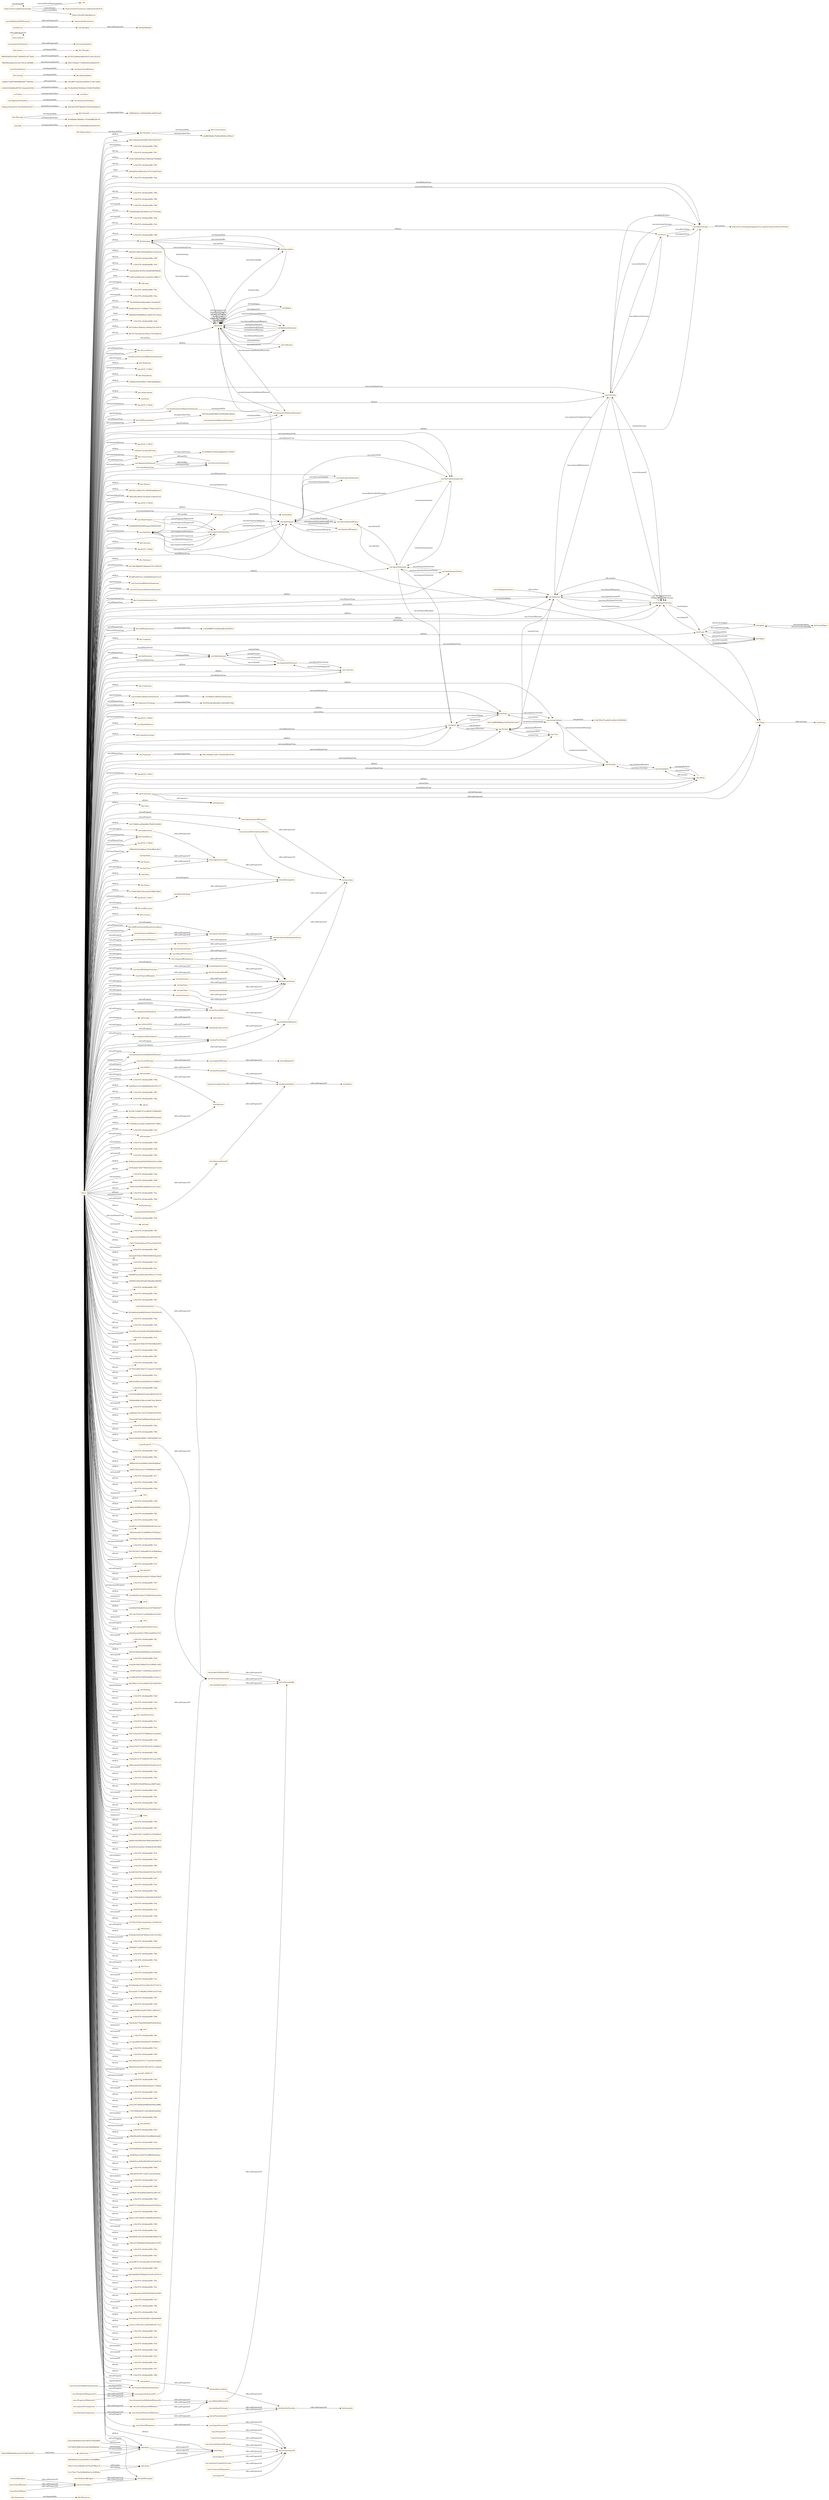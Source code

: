 digraph ar2dtool_diagram { 
rankdir=LR;
size="1501"
node [shape = rectangle, color="orange"]; "bhv:Dominance" "dul:Situation" "odrl:Action" "817d4f90e031045e5ab88343e7165047" "vae:Path" "51e178ca77be5e0d8ab9a41ec03f5b8e" "vae:AntiSymmetricRelationStatement" "bhv:PersonalFocus" "vae:ReverseFunctionalRelationStatement" "bhv:Hedonism" "obo:NCIT_C75921" "bhv:Societal" "vae:ComparisonStatement" "95fc194d46a15a87c79a39228f10d76d" "bhv:Universalism" "34baeef16e2a87d71bd1f6c663d35d17" "vae:AwarenessSituation" "vae:Value" "bhv:Stimulation" "34f6d4e43f230f8ee17d9432bd98abec" "74b71a9884f968bee7a945e61621db77" "odrl:Policy" "bhv:Achievement" "dul:Norm" "obo:NCIT_C75922" "c23b245436d40e8972f114ea2eb18342" "vae:AlignmentSituation" "odrl:Operator" "vae:VaeProperty" "bhv:SelfTrascendence" "vae:Outcome" "vae:AsymmetricRelationStatement" "obo:NCIT_C75918" "schema:ConceptualFrame" "vae:VaeEntity" "vae:MultiInputOutcome" "bhv:Conservation" "97a5b28342f39248aa74398d7844f95b" "192c9f971db32be3a829412139c14dd4" "vae:AlignmentStatement" "bhv:Dependability" "fd83946ea51ee2c9e020e11619d8ffb8" "dul:SocialObject" "bhv:Caring" "odrl:Asset" "bhv:Nature" "c69339116d8ac79133930b3a6dd2ce47" "vae:Generalization" "992d1ffced954735c45b37e3ab03f130" "obo:NCIT_C75919" "vae:SymmetricRelationStatement" "vae:Context" "f8f03802da9ec033cdc7291dc1809f88" "4985024f35351b677d6580521877debc" "vae:ActionOnState" "bfc96b8605f445985aaaa05d036545f5" "vae:VaeStatement" "8a1602ee8caf6dcfbb1c0bfce895184b" "bhv:Security" "obo:NCIT_C75924" "dul:Object" "fafdbd72af00789e68692d877c8fcc8e" "bhv:Tolerance" "8ca7491988b56728daab237b17d8522f" "vae:System" "bhv:Humility" "6f1df87a987e01c16dd58b820a021dc9" "vae:FunctionalRelationStatement" "odrl:Party" "c19caf5f8ff7c5c265aeb4bc2d7bd912" "vae:AntiTransitiveRelationStatement" "vae:Norm" "bhv:GrowthAndAnxietyFree" "vae:User" "vae:Sequence" "vae:AgentStatement" "vae:VaeConditionedEntity" "bhv:Tradition" "dul:Event" "dul:Agent" "736a7a72a103bb28cc4374ca0788a178" "bhv:SelfEnhancement" "453d8a66e789d6b117f184d9f8326c78" "vae:Strategy" "vae:Agent" "bhv:Benevolence" "vae:FinalInputOutcome" "vae:VaeSituation" "bhv:Conformity" "vae:Action" "vae:TransitiveRelationStatement" "bhv:Resources" "dul:Collection" "vae:AwarenessStatement" "vae:IrreflexiveRelationStatement" "obo:NCIT_C75925" "vae:ValueDefinition" "bhv:OpennessToChange" "fd393c7c75121b6fa468825da2852332" "vae:ActingAgent" "odrl:LogicalConstraint" "a073b7a266a0cb88c56337ca5c1021b2" "vae:ValueConcept" "vae:ValueProperty" "vae:VaeStatementEntity" "vae:Criterion" "obo:NCIT_C75915" "bhv:Thought" "a3aff659dd9a78cf8a2000d2c3f59ea7" "2388b3b5a1c136228e5601c62927daf2" "vae:Transition" "vae:State" "dul:Entity" "bhv:Face" "vae:VaeConditioningEntity" "5cf1746961ecd9ebd66e76063f1b5080" "vae:VaePropertyStatement" "bhv:SocialFocus" "obo:NCIT_C75920" "509fa5d2361b89ea137bdc5ffe0cdb33" "odrl:Constraint" "vae:IntransitiveRelationStatement" "vae:OptimizedProperty" "dul:Theory" "dul:Region" "dul:Description" "bhv:Action" "226c439b48a9d18a01685eb7fb4dd8b0" "47e0783cf73ca00a7ea59e1035836542" "vcvf:Value" "odrl:Rule" "bhv:Power" "vae:ImportanceRelation" "bc7ebfa18b6145eccacf41289f219bbd" "bhv:Personal" "vae:ReflexiveRelationStatement" "04706f2fc4f8b322416dc59af9dbb9a0" "9b2b3d99dafeb9eec4c2221b69130265" "f581e78da0e7743fd25d5cd366ef3197" "obo:NCIT_C75917" "vae:ArgumentStatement" "a0b3def35587f8da9d744d53bebb8a34" "93b192ae9d8396f472d5602804cd6a4b" "bhv:SelfDirection" "bhv:Concern" "vae:RelationStatement" "bhv:SelfProtectionAndAnxietyAvoidance" ; /*classes style*/
	"bhv:Action" -> "bhv:Thought" [ label = "owl:disjointWith" ];
	"vae:AsymmetricRelationStatement" -> "vae:SymmetricRelationStatement" [ label = "owl:disjointWith" ];
	"vae:proposesStatement" -> "dul:conceptualizes" [ label = "rdfs:subPropertyOf" ];
	"vae:previousInputOutcome" -> "dul:directlyFollows" [ label = "rdfs:subPropertyOf" ];
	"vae:nextInputOutcome" -> "dul:directlyPrecedes" [ label = "rdfs:subPropertyOf" ];
	"vae:VaeSituation" -> "vae:VaeStatement" [ label = "owl:disjointWith" ];
	"vae:hasTrace" -> "dul:isAgentInvolvedIn" [ label = "rdfs:subPropertyOf" ];
	"vae:comparisonHasInferior" -> "vae:hasSecondElement" [ label = "rdfs:subPropertyOf" ];
	"vae:Path" -> "fd393c7c75121b6fa468825da2852332" [ label = "owl:equivalentClass" ];
	"vae:isInputOf" -> "dul:isConstituentOf" [ label = "rdfs:subPropertyOf" ];
	"vae:isSymmetricallyRelatedElementIn" -> "vae:isRelatedElementIn" [ label = "rdfs:subPropertyOf" ];
	"dul:involvesAgent" -> "dul:hasParticipant" [ label = "rdfs:subPropertyOf" ];
	"terms:license" -> "terms:license" [ label = "rdfs:subPropertyOf" ];
	"dul:isAgentInvolvedIn" -> "dul:isParticipantIn" [ label = "rdfs:subPropertyOf" ];
	"bhv:SelfTrascendence" -> "93b192ae9d8396f472d5602804cd6a4b" [ label = "owl:equivalentClass" ];
	"vae:describesVaeStatementEntity" -> "dul:describes" [ label = "rdfs:subPropertyOf" ];
	"dul:Event" -> "dul:Object" [ label = "owl:disjointWith" ];
	"vae:isPremiseOf" -> "dul:isConstituentOf" [ label = "rdfs:subPropertyOf" ];
	"vae:interpretationOn" -> "vae:describesVaeStatementEntity" [ label = "rdfs:subPropertyOf" ];
	"dul:Description" -> "dul:Situation" [ label = "owl:disjointWith" ];
	"odrl:Action" -> "odrl:Party" [ label = "owl:disjointWith" ];
	"vae:madeByAgent" -> "dul:involvesAgent" [ label = "rdfs:subPropertyOf" ];
	"dul:isPreconditionOf" -> "dul:directlyPrecedes" [ label = "rdfs:subPropertyOf" ];
	"vae:isOutcomeOf" -> "dul:isConstituentOf" [ label = "rdfs:subPropertyOf" ];
	"vae:isPresentInStatement" -> "dul:isDescribedBy" [ label = "rdfs:subPropertyOf" ];
	"vae:hasInput" -> "dul:hasConstituent" [ label = "rdfs:subPropertyOf" ];
	"bhv:Personal" -> "bhv:Societal" [ label = "owl:disjointWith" ];
	"bhv:Personal" -> "453d8a66e789d6b117f184d9f8326c78" [ label = "owl:equivalentClass" ];
	"vae:hasUser" -> "vae:hasAgent" [ label = "rdfs:subPropertyOf" ];
	"vae:hasRelatedElement" -> "dul:describes" [ label = "rdfs:subPropertyOf" ];
	"vae:onState" -> "dul:hasPrecondition" [ label = "rdfs:subPropertyOf" ];
	"vae:hasActionOnState" -> "dul:hasConstituent" [ label = "rdfs:subPropertyOf" ];
	"dul:hasPrecondition" -> "dul:directlyFollows" [ label = "rdfs:subPropertyOf" ];
	"vae:hasPropertyOfSuperior" -> "vae:expressesProperty" [ label = "rdfs:subPropertyOf" ];
	"bhv:Conservation" -> "817d4f90e031045e5ab88343e7165047" [ label = "owl:equivalentClass" ];
	"bhv:Societal" -> "2388b3b5a1c136228e5601c62927daf2" [ label = "owl:equivalentClass" ];
	"vae:Transition" -> "95fc194d46a15a87c79a39228f10d76d" [ label = "owl:equivalentClass" ];
	"vae:comparisonHasSuperior" -> "vae:hasFirstElement" [ label = "rdfs:subPropertyOf" ];
	"vae:hasOutcome" -> "dul:hasConstituent" [ label = "rdfs:subPropertyOf" ];
	"vae:isProposedByAgent" -> "dul:isConceptualizedBy" [ label = "rdfs:subPropertyOf" ];
	"bhv:Dominance" -> "bhv:Resources" [ label = "owl:disjointWith" ];
	"vae:isEntityOf" -> "vae:isPresentInStatement" [ label = "rdfs:subPropertyOf" ];
	"vae:MultiInputOutcome" -> "vae:Sequence" [ label = "rdfs:seeAlso" ];
	"vae:propertyExpressedAt" -> "vae:isPresentInStatement" [ label = "rdfs:subPropertyOf" ];
	"vae:hasState" -> "dul:isAgentInvolvedIn" [ label = "rdfs:subPropertyOf" ];
	"vae:AwarenessStatement" -> "vae:AlignmentStatement" [ label = "rdfs:seeAlso" ];
	"bhv:Caring" -> "bhv:Dependability" [ label = "owl:disjointWith" ];
	"vae:isAgentOfSystem" -> "dul:isMemberOf" [ label = "rdfs:subPropertyOf" ];
	"vae:ValueConcept" -> "http://www.ontologydesignpatterns.org/ont/values/valuecore#Value" [ label = "rdfs:seeAlso" ];
	"vae:isInputOutcomeOf" -> "dul:isConstituentOf" [ label = "rdfs:subPropertyOf" ];
	"vae:expressesProperty" -> "vae:describesVaeStatementEntity" [ label = "rdfs:subPropertyOf" ];
	"vae:hasAgent" -> "dul:hasMember" [ label = "rdfs:subPropertyOf" ];
	"vae:isFollowedByAgent" -> "dul:hasParticipant" [ label = "rdfs:subPropertyOf" ];
	"vae:hasRelationWithProperty" -> "schema:hasPerspective" [ label = "rdfs:subPropertyOf" ];
	"vae:perform" -> "dul:hasPostcondition" [ label = "rdfs:subPropertyOf" ];
	"vcvf:Value" -> "vae:Value" [ label = "owl:equivalentClass" ];
	"vae:isTraceOfSystem" -> "dul:involvesAgent" [ label = "rdfs:subPropertyOf" ];
	"vae:conditionsActionIn" -> "dul:isPreconditionOf" [ label = "rdfs:subPropertyOf" ];
	"vae:superiorInComparison" -> "vae:isFirstElementOfRelation" [ label = "rdfs:subPropertyOf" ];
	"vae:System" -> "vae:User" [ label = "owl:disjointWith" ];
	"vae:followsStrategy" -> "dul:isParticipantIn" [ label = "rdfs:subPropertyOf" ];
	"vae:hasPropertyOfInferior" -> "vae:expressesProperty" [ label = "rdfs:subPropertyOf" ];
	"vae:composedBySequence" -> "dul:hasConstituent" [ label = "rdfs:subPropertyOf" ];
	"vae:AlignmentSituation" -> "vae:AwarenessSituation" [ label = "owl:disjointWith" ];
	"https://w3id.org/def/vaeontology" -> "vae:" [ label = "vann:preferredNamespaceUri" ];
	"https://w3id.org/def/vaeontology" -> "https://creativecommons.org/licenses/by/4.0/" [ label = "terms:license" ];
	"https://w3id.org/def/vaeontology" -> "https://w3id.org/def/vaeontology" [ label = "owl:versionIRI" ];
	"https://w3id.org/def/vaeontology" -> "https://chowlk.linkeddata.es" [ label = "mod:createdWith" ];
	"vae:isActionOnStateOfStrategy" -> "dul:isConstituentOf" [ label = "rdfs:subPropertyOf" ];
	"vae:startsWithInputOutcome" -> "vae:hasInputOutcome" [ label = "rdfs:subPropertyOf" ];
	"vae:isOptimizationOfProperty" -> "dul:describes" [ label = "rdfs:subPropertyOf" ];
	"vae:propertyOptimizedAt" -> "dul:isDescribedBy" [ label = "rdfs:subPropertyOf" ];
	"bhv:Humility" -> "bhv:Universalism" [ label = "owl:disjointWith" ];
	"bhv:Humility" -> "a3aff659dd9a78cf8a2000d2c3f59ea7" [ label = "owl:equivalentClass" ];
	"vae:FinalInputOutcome" -> "vae:Sequence" [ label = "rdfs:seeAlso" ];
	"odrl:target" -> "odrl:relation" [ label = "rdfs:subPropertyOf" ];
	"bhv:SelfEnhancement" -> "c19caf5f8ff7c5c265aeb4bc2d7bd912" [ label = "owl:equivalentClass" ];
	"dul:directlyPrecedes" -> "dul:precedes" [ label = "rdfs:subPropertyOf" ];
	"vae:makesAction" -> "dul:isAgentInvolvedIn" [ label = "rdfs:subPropertyOf" ];
	"vae:satisfiesProperty" -> "dul:isDescribedBy" [ label = "rdfs:subPropertyOf" ];
	"vae:hasSecondElement" -> "vae:hasRelatedElement" [ label = "rdfs:subPropertyOf" ];
	"vae:relationWith" -> "schema:perspectiveOn" [ label = "rdfs:subPropertyOf" ];
	"vae:isFirstElementOfRelation" -> "vae:isRelatedElementIn" [ label = "rdfs:subPropertyOf" ];
	"vae:measuredOnConditionedEntity" -> "dul:describes" [ label = "rdfs:subPropertyOf" ];
	"vae:Action" -> "vae:ActingAgent" [ label = "rdfs:seeAlso" ];
	"vae:hasFirstElement" -> "vae:hasRelatedElement" [ label = "rdfs:subPropertyOf" ];
	"vae:inferiorInComparison" -> "vae:isSecondElementOfRelation" [ label = "rdfs:subPropertyOf" ];
	"vae:VaeEntity" -> "vae:Context" [ label = "rdfs:seeAlso" ];
	"vae:isRelatedElementIn" -> "dul:isDescribedBy" [ label = "rdfs:subPropertyOf" ];
	"vae:isClaimOf" -> "dul:isConstituentOf" [ label = "rdfs:subPropertyOf" ];
	"vae:hasInputOutcome" -> "dul:hasConstituent" [ label = "rdfs:subPropertyOf" ];
	"vae:isPropertyOfSuperiorOf" -> "vae:propertyExpressedAt" [ label = "rdfs:subPropertyOf" ];
	"vae:isStateOfAgent" -> "dul:involvesAgent" [ label = "rdfs:subPropertyOf" ];
	"vae:Generalization" -> "vae:ImportanceRelation" [ label = "owl:disjointWith" ];
	"vae:IntransitiveRelationStatement" -> "vae:TransitiveRelationStatement" [ label = "owl:disjointWith" ];
	"vae:Context" -> "vae:VaeEntity" [ label = "rdfs:seeAlso" ];
	"NULL" -> "1c5b197b:18c8deabf96:-7f96" [ label = "owl:members" ];
	"NULL" -> "bef29fcd1cd12188d6965d34b7052157" [ label = "rdf:first" ];
	"NULL" -> "1c5b197b:18c8deabf96:-7f87" [ label = "rdf:rest" ];
	"NULL" -> "bhv:PersonalFocus" [ label = "owl:someValuesFrom" ];
	"NULL" -> "1c5b197b:18c8deabf96:-7fde" [ label = "owl:unionOf" ];
	"NULL" -> "bhv:Hedonism" [ label = "rdf:first" ];
	"NULL" -> "bhv:Conservation" [ label = "owl:allValuesFrom" ];
	"NULL" -> "vae:ValueProperty" [ label = "owl:allValuesFrom" ];
	"NULL" -> "rdf:nil" [ label = "rdf:rest" ];
	"NULL" -> "81229c719d64757a1099247550863f45" [ label = ":head" ];
	"NULL" -> "07983eac14c43c833f0bd89005a2eddd" [ label = ":head" ];
	"NULL" -> "f18556b3cec28afc1de963056572f66a" [ label = "rdf:first" ];
	"NULL" -> "vae:VaeConditioningEntity" [ label = "owl:someValuesFrom" ];
	"NULL" -> "1c5b197b:18c8deabf96:-7fef" [ label = "rdf:rest" ];
	"NULL" -> "vae:isBasedOnCriterion" [ label = "owl:onProperty" ];
	"NULL" -> "1c5b197b:18c8deabf96:-7f90" [ label = "owl:members" ];
	"NULL" -> "1c5b197b:18c8deabf96:-7fe8" [ label = "owl:unionOf" ];
	"NULL" -> "1c5b197b:18c8deabf96:-7fbb" [ label = "owl:unionOf" ];
	"NULL" -> "59584e2e22de205453959343612123b8" [ label = "rdf:first" ];
	"NULL" -> "vae:interpretationOn" [ label = "owl:onProperty" ];
	"NULL" -> "c078e2bd27d2b7789236320a3e7cc424" [ label = "rdf:rest" ];
	"NULL" -> "1c5b197b:18c8deabf96:-7fab" [ label = "owl:members" ];
	"NULL" -> "1c5b197b:18c8deabf96:-7f99" [ label = "rdf:rest" ];
	"NULL" -> "548de3e002fff019a896af3e3311cab5" [ label = "rdf:rest" ];
	"NULL" -> "1c5b197b:18c8deabf96:-7fac" [ label = "rdf:rest" ];
	"NULL" -> "1c5b197b:18c8deabf96:-7fb9" [ label = "owl:intersectionOf" ];
	"NULL" -> "odrl:assignee" [ label = "owl:onProperty" ];
	"NULL" -> "vae:expressesProperty" [ label = "owl:onProperty" ];
	"NULL" -> "vae:VaeSituation" [ label = "owl:allValuesFrom" ];
	"NULL" -> "dul:hasSetting" [ label = "owl:onProperty" ];
	"NULL" -> "1c5b197b:18c8deabf96:-7fc0" [ label = "rdf:rest" ];
	"NULL" -> "bhv:SelfTrascendence" [ label = "owl:someValuesFrom" ];
	"NULL" -> "owl:real" [ label = "owl:someValuesFrom" ];
	"NULL" -> "1c5b197b:18c8deabf96:-7ff4" [ label = "owl:unionOf" ];
	"NULL" -> "3ce6ca1bee9006f4ecfcb1629528c365" [ label = "rdf:rest" ];
	"NULL" -> "e78217fc82d2d8eea7f070cd1b82d759" [ label = "rdf:first" ];
	"NULL" -> "1c5b197b:18c8deabf96:-7f88" [ label = "owl:members" ];
	"NULL" -> "0dc4aa8578b1b79904f30f85454aa42b" [ label = "rdf:first" ];
	"NULL" -> "1c5b197b:18c8deabf96:-7fa3" [ label = "rdf:rest" ];
	"NULL" -> "odrl:LogicalConstraint" [ label = "rdf:first" ];
	"NULL" -> "1c5b197b:18c8deabf96:-7fe1" [ label = "rdf:rest" ];
	"NULL" -> "92b89652a16a95e1db33062cc171d182" [ label = "rdf:rest" ];
	"NULL" -> "c69339116d8ac79133930b3a6dd2ce47" [ label = "rdf:first" ];
	"NULL" -> "e3bf992228d3393a92548ed9bcd60060" [ label = "rdf:first" ];
	"NULL" -> "vae:onEntity" [ label = "owl:onProperty" ];
	"NULL" -> "vae:VaeConditioningEntity" [ label = "owl:allValuesFrom" ];
	"NULL" -> "1c5b197b:18c8deabf96:-7fb1" [ label = "rdf:rest" ];
	"NULL" -> "1c5b197b:18c8deabf96:-7fbe" [ label = "rdf:rest" ];
	"NULL" -> "vae:comparisonHasInferior" [ label = "owl:onProperty" ];
	"NULL" -> "vae:isUserOfSystem" [ label = "owl:onProperty" ];
	"NULL" -> "1c5b197b:18c8deabf96:-7f91" [ label = "rdf:rest" ];
	"NULL" -> "vae:FunctionalRelationStatement" [ label = ":classPredicate" ];
	"NULL" -> "601bdb4e0b3e80b583a42a7494392a34" [ label = "rdf:first" ];
	"NULL" -> "vae:ActionOnState" [ label = "rdf:first" ];
	"NULL" -> "vae:VaeStatement" [ label = "owl:someValuesFrom" ];
	"NULL" -> "1c5b197b:18c8deabf96:-7f8b" [ label = "rdf:rest" ];
	"NULL" -> "1c5b197b:18c8deabf96:-7fdf" [ label = "rdf:rest" ];
	"NULL" -> "0318381ee76c4e68c385460f9188b9c6" [ label = "rdf:rest" ];
	"NULL" -> "1c5b197b:18c8deabf96:-7fc2" [ label = "owl:intersectionOf" ];
	"NULL" -> "vae:Criterion" [ label = "owl:allValuesFrom" ];
	"NULL" -> "vae:SymmetricRelationStatement" [ label = ":classPredicate" ];
	"NULL" -> "vae:VaeProperty" [ label = "owl:allValuesFrom" ];
	"NULL" -> "vae:hasFirstElement" [ label = "owl:onProperty" ];
	"NULL" -> "f3e1adeed2353862795786169b6e3f50" [ label = "rdf:first" ];
	"NULL" -> "1c5b197b:18c8deabf96:-7fb5" [ label = "rdf:rest" ];
	"NULL" -> "bhv:GrowthAndAnxietyFree" [ label = "owl:someValuesFrom" ];
	"NULL" -> "vae:Strategy" [ label = "owl:someValuesFrom" ];
	"NULL" -> "obo:NCIT_C75922" [ label = "owl:annotatedSource" ];
	"NULL" -> "1c5b197b:18c8deabf96:-7ff3" [ label = "rdf:rest" ];
	"NULL" -> "vae:Action" [ label = "rdf:first" ];
	"NULL" -> "1c5b197b:18c8deabf96:-7fa2" [ label = "owl:members" ];
	"NULL" -> "vae:hasOutcome" [ label = "owl:onProperty" ];
	"NULL" -> "ef77f5d1b8627b627e718ad3d719d388" [ label = "rdf:rest" ];
	"NULL" -> "obo:NCIT_C75920" [ label = "owl:annotatedSource" ];
	"NULL" -> "1c5b197b:18c8deabf96:-7fc3" [ label = "rdf:rest" ];
	"NULL" -> "8ca7491988b56728daab237b17d8522f" [ label = "owl:allValuesFrom" ];
	"NULL" -> "b99e24e8f01aae582d00a91e76d885c7" [ label = ":head" ];
	"NULL" -> "1c5b197b:18c8deabf96:-7fa6" [ label = "rdf:rest" ];
	"NULL" -> "vae:AwarenessStatement" [ label = "owl:someValuesFrom" ];
	"NULL" -> "510332d2d860d22519dcc8802d1b07d5" [ label = "rdf:first" ];
	"NULL" -> "vae:hasSecondElement" [ label = "owl:onProperty" ];
	"NULL" -> "vae:startsWithInputOutcome" [ label = "owl:onProperty" ];
	"NULL" -> "780f2b086fb2108a1b1b66742e78b256" [ label = "rdf:rest" ];
	"NULL" -> "1c5b197b:18c8deabf96:-7fe4" [ label = "owl:unionOf" ];
	"NULL" -> "fa68056d73617d257b76963391ff7f38" [ label = "rdf:first" ];
	"NULL" -> "f5eee23df73eb3a688a6a39ad4ccdc45" [ label = "rdf:first" ];
	"NULL" -> "1c5b197b:18c8deabf96:-7fba" [ label = "rdf:rest" ];
	"NULL" -> "1c5b197b:18c8deabf96:-7f94" [ label = "rdf:rest" ];
	"NULL" -> "vae:VaeEntity" [ label = "owl:someValuesFrom" ];
	"NULL" -> "b92e5c4b38b796f8c114603e80df114a" [ label = "rdf:first" ];
	"NULL" -> "odrl:Operator" [ label = "rdf:first" ];
	"NULL" -> "1c5b197b:18c8deabf96:-7fd5" [ label = "rdf:rest" ];
	"NULL" -> "1c5b197b:18c8deabf96:-7f8e" [ label = "rdf:rest" ];
	"NULL" -> "88f9c819c0c4c90fb9c25fe936d2f8ad" [ label = "rdf:first" ];
	"NULL" -> "ebdf51462e4caec7e7b88d8bda7e6bff" [ label = "rdf:first" ];
	"NULL" -> "vae:isStartOfSequence" [ label = "owl:onProperty" ];
	"NULL" -> "vae:Agent" [ label = "owl:someValuesFrom" ];
	"NULL" -> "bhv:Tradition" [ label = "rdf:first" ];
	"NULL" -> "1c5b197b:18c8deabf96:-7fc7" [ label = "owl:unionOf" ];
	"NULL" -> "1c5b197b:18c8deabf96:-7fb8" [ label = "rdf:rest" ];
	"NULL" -> "1c5b197b:18c8deabf96:-7fdb" [ label = "rdf:rest" ];
	"NULL" -> "vae:hasInput" [ label = "owl:onProperty" ];
	"NULL" -> "vae:Sequence" [ label = "owl:onClass" ];
	"NULL" -> "vae:c" [ label = ":argument2" ];
	"NULL" -> "1c5b197b:18c8deabf96:-7fd9" [ label = "rdf:rest" ];
	"NULL" -> "vae:VaeConditionedEntity" [ label = "owl:someValuesFrom" ];
	"NULL" -> "28f4cc83f9f0b5e6f965645325940c0c" [ label = "rdf:first" ];
	"NULL" -> "bhv:SelfEnhancement" [ label = "owl:someValuesFrom" ];
	"NULL" -> "1c5b197b:18c8deabf96:-7ff2" [ label = "owl:unionOf" ];
	"NULL" -> "1c5b197b:18c8deabf96:-7fa9" [ label = "rdf:rest" ];
	"NULL" -> "bhv:GrowthAndAnxietyFree" [ label = "owl:allValuesFrom" ];
	"NULL" -> "vae:Outcome" [ label = "owl:someValuesFrom" ];
	"NULL" -> "4ac0051ca72f1992b609916618cac5ac" [ label = "rdf:first" ];
	"NULL" -> "bhv:SelfDirection" [ label = "rdf:first" ];
	"NULL" -> "vae:hasInputOutcome" [ label = "owl:onProperty" ];
	"NULL" -> "dul:Theory" [ label = "rdf:first" ];
	"NULL" -> "3f243cfea5837a1d6888fe379762fecb" [ label = "rdf:first" ];
	"NULL" -> "7e9799a015f4437c84245a5f100bb06d" [ label = "rdf:rest" ];
	"NULL" -> "dul:Event" [ label = "rdf:first" ];
	"NULL" -> "1c5b197b:18c8deabf96:-7fca" [ label = "owl:intersectionOf" ];
	"NULL" -> "34f6d4e43f230f8ee17d9432bd98abec" [ label = "rdf:first" ];
	"NULL" -> "7b4759159317a00ad9970154589b49ae" [ label = ":body" ];
	"NULL" -> "1c5b197b:18c8deabf96:-7fed" [ label = "rdf:rest" ];
	"NULL" -> "vae:ArgumentStatement" [ label = "rdf:first" ];
	"NULL" -> "1c5b197b:18c8deabf96:-7fc5" [ label = "owl:intersectionOf" ];
	"NULL" -> "bhv:attitude" [ label = "owl:onProperty" ];
	"NULL" -> "b0445bba26620ca5d03273f5be57662f" [ label = "rdf:rest" ];
	"NULL" -> "vae:Norm" [ label = "rdf:first" ];
	"NULL" -> "schema:perspectiveOn" [ label = "owl:onProperty" ];
	"NULL" -> "1c5b197b:18c8deabf96:-7f97" [ label = "rdf:rest" ];
	"NULL" -> "oboInOwl:hasExactSynonym" [ label = "owl:annotatedProperty" ];
	"NULL" -> "e3e30b64bb18de4773898344b5ae6fcd" [ label = "rdf:first" ];
	"NULL" -> "vae:VaeProperty" [ label = "rdf:first" ];
	"NULL" -> "vae:hasSymmetricallyRelatedElement" [ label = "owl:onProperty" ];
	"NULL" -> "vae:AntiTransitiveRelationStatement" [ label = ":classPredicate" ];
	"NULL" -> "vae:b" [ label = ":argument2" ];
	"NULL" -> "obo:NCIT_C75924" [ label = "owl:annotatedSource" ];
	"NULL" -> "23a90bbf456a6b55c4e12b5700bb30d7" [ label = "rdf:first" ];
	"NULL" -> "fd7c16c57b4377ccb585bf6a47a3354f" [ label = ":body" ];
	"NULL" -> "vae:t" [ label = ":argument1" ];
	"NULL" -> "bhv:opposingValueMotivation" [ label = "owl:onProperty" ];
	"NULL" -> "5feef3eee4263a176fb514eb685e3725" [ label = "rdf:first" ];
	"NULL" -> "bhv:Humility" [ label = "rdf:first" ];
	"NULL" -> "1c5b197b:18c8deabf96:-7ffc" [ label = "owl:unionOf" ];
	"NULL" -> "dul:isSatisfiedBy" [ label = "owl:onProperty" ];
	"NULL" -> "b83301804e4afd58fbafa1e4cb2dd30e" [ label = "rdf:first" ];
	"NULL" -> "1c5b197b:18c8deabf96:-7fe6" [ label = "owl:unionOf" ];
	"NULL" -> "e3ee29c546316d6af70e1438f0611d92" [ label = "rdf:first" ];
	"NULL" -> "vae:hasFirstElement" [ label = ":propertyPredicate" ];
	"NULL" -> "2309f7dcafbe711bf494beccee0f4519" [ label = "rdf:rest" ];
	"NULL" -> "vae:State" [ label = "owl:onClass" ];
	"NULL" -> "3e3dfb34f79e769878a96f8ce31401c2" [ label = ":body" ];
	"NULL" -> "66e78ab7ca71b1e60bf135d1544853b5" [ label = "rdf:rest" ];
	"NULL" -> "bhv:OpennessToChange" [ label = "owl:allValuesFrom" ];
	"NULL" -> "owl:Nothing" [ label = ":classPredicate" ];
	"NULL" -> "1c5b197b:18c8deabf96:-7fa0" [ label = "rdf:rest" ];
	"NULL" -> "1c5b197b:18c8deabf96:-7fad" [ label = "rdf:rest" ];
	"NULL" -> "509fa5d2361b89ea137bdc5ffe0cdb33" [ label = "owl:someValuesFrom" ];
	"NULL" -> "1c5b197b:18c8deabf96:-7ff1" [ label = "rdf:rest" ];
	"NULL" -> "vae:VaeSituation" [ label = "rdf:first" ];
	"NULL" -> "bhv:valueMotivation" [ label = "owl:onProperty" ];
	"NULL" -> "1c5b197b:18c8deabf96:-7fc1" [ label = "rdf:rest" ];
	"NULL" -> "vae:relationWith" [ label = "owl:onProperty" ];
	"NULL" -> "1c5b197b:18c8deabf96:-7fce" [ label = "rdf:rest" ];
	"NULL" -> "f3d17e5eb239755788694e012eddfa8a" [ label = ":body" ];
	"NULL" -> "bhv:Stimulation" [ label = "rdf:first" ];
	"NULL" -> "1c5b197b:18c8deabf96:-7fa4" [ label = "rdf:rest" ];
	"NULL" -> "5d1fcd7bf7371dd7f67822613568961f" [ label = "rdf:first" ];
	"NULL" -> "vae:hasSecondElement" [ label = ":propertyPredicate" ];
	"NULL" -> "vae:ReverseFunctionalRelationStatement" [ label = ":classPredicate" ];
	"NULL" -> "1c5b197b:18c8deabf96:-7f9b" [ label = "rdf:rest" ];
	"NULL" -> "1924eeb12c7475a6b5f1c951ceac520b" [ label = "rdf:first" ];
	"NULL" -> "odrl:Constraint" [ label = "rdf:first" ];
	"NULL" -> "vae:Action" [ label = "owl:onClass" ];
	"NULL" -> "df82c4aa2fa7943e9050165e044ce514" [ label = "rdf:first" ];
	"NULL" -> "1c5b197b:18c8deabf96:-7fda" [ label = "owl:unionOf" ];
	"NULL" -> "odrl:target" [ label = "owl:onProperty" ];
	"NULL" -> "1c5b197b:18c8deabf96:-7fb2" [ label = "rdf:rest" ];
	"NULL" -> "vae:AntiSymmetricRelationStatement" [ label = ":classPredicate" ];
	"NULL" -> "1824faf81b58e8f0fbebaac8b8f7ad2a" [ label = "rdf:first" ];
	"NULL" -> "vae:Transition" [ label = "owl:allValuesFrom" ];
	"NULL" -> "6f1df87a987e01c16dd58b820a021dc9" [ label = "rdf:first" ];
	"NULL" -> "1c5b197b:18c8deabf96:-7f92" [ label = "rdf:rest" ];
	"NULL" -> "1c5b197b:18c8deabf96:-7fee" [ label = "owl:unionOf" ];
	"NULL" -> "1c5b197b:18c8deabf96:-7fd3" [ label = "rdf:rest" ];
	"NULL" -> "vae:makesAction" [ label = "owl:onProperty" ];
	"NULL" -> "vae:TransitiveRelationStatement" [ label = ":classPredicate" ];
	"NULL" -> "350f2bcd1980d49c8ee970efdd9e10aa" [ label = "rdf:rest" ];
	"NULL" -> "dul:Object" [ label = "owl:someValuesFrom" ];
	"NULL" -> "5cf1746961ecd9ebd66e76063f1b5080" [ label = "rdf:first" ];
	"NULL" -> "992d1ffced954735c45b37e3ab03f130" [ label = "owl:someValuesFrom" ];
	"NULL" -> "vae:onState" [ label = "owl:onProperty" ];
	"NULL" -> "dul:isParticipantIn" [ label = "owl:onProperty" ];
	"NULL" -> "vae:VaeProperty" [ label = "owl:someValuesFrom" ];
	"NULL" -> "bhv:SelfProtectionAndAnxietyAvoidance" [ label = "owl:someValuesFrom" ];
	"NULL" -> "vae:Agent" [ label = "owl:allValuesFrom" ];
	"NULL" -> "vae:a" [ label = ":argument1" ];
	"NULL" -> "obo:NCIT_C75921" [ label = "owl:annotatedSource" ];
	"NULL" -> "1c5b197b:18c8deabf96:-7f83" [ label = "rdf:rest" ];
	"NULL" -> "1c5b197b:18c8deabf96:-7fd7" [ label = "rdf:rest" ];
	"NULL" -> "27cacbf57e387116e8f572c0782d85e6" [ label = "rdf:rest" ];
	"NULL" -> "b9d401fde59f2b364769d23b6d586c75" [ label = "rdf:rest" ];
	"NULL" -> "9e2e58142cae46ec7d54ddc9c061b882" [ label = "rdf:first" ];
	"NULL" -> "1c5b197b:18c8deabf96:-7fc4" [ label = "rdf:rest" ];
	"NULL" -> "1c5b197b:18c8deabf96:-7f9a" [ label = "owl:members" ];
	"NULL" -> "dul:Situation" [ label = "rdf:first" ];
	"NULL" -> "1c5b197b:18c8deabf96:-7ff0" [ label = "owl:unionOf" ];
	"NULL" -> "dcab46102d7bb1d6cbb035010ec7b556" [ label = "rdf:first" ];
	"NULL" -> "1c5b197b:18c8deabf96:-7fa7" [ label = "rdf:rest" ];
	"NULL" -> "bhv:SelfEnhancement" [ label = "owl:allValuesFrom" ];
	"NULL" -> "dul:Description" [ label = "owl:someValuesFrom" ];
	"NULL" -> "1c5b197b:18c8deabf96:-7fe5" [ label = "rdf:rest" ];
	"NULL" -> "1c5b197b:18c8deabf96:-7f9e" [ label = "rdf:rest" ];
	"NULL" -> "428c3759abfa95b12ebb9e89c85d59d5" [ label = "rdf:first" ];
	"NULL" -> "bhv:Conservation" [ label = "owl:someValuesFrom" ];
	"NULL" -> "1c5b197b:18c8deabf96:-7feb" [ label = "rdf:rest" ];
	"NULL" -> "1c5b197b:18c8deabf96:-7fc8" [ label = "rdf:rest" ];
	"NULL" -> "bhv:PersonalFocus" [ label = "owl:allValuesFrom" ];
	"NULL" -> "vae:Outcome" [ label = "rdf:first" ];
	"NULL" -> "schema:ConceptualFrame" [ label = "rdf:first" ];
	"NULL" -> "vae:Strategy" [ label = "rdf:first" ];
	"NULL" -> "vae:hasPropertyOfInferior" [ label = "owl:onProperty" ];
	"NULL" -> "1c5b197b:18c8deabf96:-7fd6" [ label = "owl:unionOf" ];
	"NULL" -> "d17f70e7479a119ed51b2c11947fb100" [ label = "rdf:rest" ];
	"NULL" -> "odrl:action" [ label = "owl:onProperty" ];
	"NULL" -> "253b49a3e455267862ac51b473a7e92e" [ label = "rdf:first" ];
	"NULL" -> "vae:isProposedByAgent" [ label = "owl:onProperty" ];
	"NULL" -> "1c5b197b:18c8deabf96:-7fb6" [ label = "owl:intersectionOf" ];
	"NULL" -> "285f64671fed8851910cde1bb3a5aad5" [ label = "rdf:rest" ];
	"NULL" -> "1c5b197b:18c8deabf96:-7f95" [ label = "rdf:rest" ];
	"NULL" -> "1c5b197b:18c8deabf96:-7fe9" [ label = "rdf:rest" ];
	"NULL" -> "bhv:focus" [ label = "owl:onProperty" ];
	"NULL" -> "1c5b197b:18c8deabf96:-7f8f" [ label = "rdf:rest" ];
	"NULL" -> "1c5b197b:18c8deabf96:-7fcc" [ label = "owl:unionOf" ];
	"NULL" -> "d51b49a3dccd3312c2d01251d77247c2" [ label = "rdf:rest" ];
	"NULL" -> "obo:NCIT_C75918" [ label = "owl:annotatedSource" ];
	"NULL" -> "623cae2f17119828b51b85813c5371bb" [ label = "rdf:first" ];
	"NULL" -> "1c5b197b:18c8deabf96:-7ff7" [ label = "rdf:rest" ];
	"NULL" -> "1c5b197b:18c8deabf96:-7fd0" [ label = "owl:intersectionOf" ];
	"NULL" -> "ab8fb304f9d1eba8701f801146f4c471" [ label = "rdf:rest" ];
	"NULL" -> "vae:MultiInputOutcome" [ label = "rdf:first" ];
	"NULL" -> "1c5b197b:18c8deabf96:-7f86" [ label = "rdf:rest" ];
	"NULL" -> "5bec6cba77f4ad29d9d0b952fc8245eb" [ label = "rdf:first" ];
	"NULL" -> "vae:r" [ label = ":argument1" ];
	"NULL" -> "1c5b197b:18c8deabf96:-7ffa" [ label = "owl:unionOf" ];
	"NULL" -> "5c1aeec8803cf3d3b0ed271f00f481e7" [ label = "rdf:first" ];
	"NULL" -> "bhv:SelfProtectionAndAnxietyAvoidance" [ label = "owl:allValuesFrom" ];
	"NULL" -> "1c5b197b:18c8deabf96:-7fcd" [ label = "rdf:rest" ];
	"NULL" -> "vae:ValueDefinition" [ label = "rdf:first" ];
	"NULL" -> "1c5b197b:18c8deabf96:-7f93" [ label = "owl:members" ];
	"NULL" -> "802c382b2cd35151171ace3d412bd46b" [ label = "rdf:first" ];
	"NULL" -> "vae:hasPropertyOfSuperior" [ label = "owl:onProperty" ];
	"NULL" -> "bhv:Security" [ label = "rdf:first" ];
	"NULL" -> "vae:AgentStatement" [ label = "rdf:first" ];
	"NULL" -> "9fda62d4ebb54657d82cd8741c10dadb" [ label = "rdf:rest" ];
	"NULL" -> "vae:propertyExpressedAt" [ label = "owl:onProperty" ];
	"NULL" -> "vae:AlignmentStatement" [ label = "owl:someValuesFrom" ];
	"NULL" -> "bhv:OpennessToChange" [ label = "owl:someValuesFrom" ];
	"NULL" -> "obo:IAO_0000115" [ label = "owl:annotatedProperty" ];
	"NULL" -> "1c5b197b:18c8deabf96:-7fbf" [ label = "owl:intersectionOf" ];
	"NULL" -> "dul:hasParticipant" [ label = "owl:onProperty" ];
	"NULL" -> "odrl:assigner" [ label = "owl:onProperty" ];
	"NULL" -> "b09a0efa61fb5c80b422bba01c729bab" [ label = "rdf:rest" ];
	"NULL" -> "1c5b197b:18c8deabf96:-7fe0" [ label = "owl:unionOf" ];
	"NULL" -> "bhv:SocialFocus" [ label = "owl:someValuesFrom" ];
	"NULL" -> "1c5b197b:18c8deabf96:-7f98" [ label = "rdf:rest" ];
	"NULL" -> "0aec23074b89aba90f8e845082cd8ffd" [ label = "rdf:rest" ];
	"NULL" -> "119518bffeaf4247ca5b390483b0a9b3" [ label = "rdf:rest" ];
	"NULL" -> "vae:VaePropertyStatement" [ label = "owl:allValuesFrom" ];
	"NULL" -> "1c5b197b:18c8deabf96:-7f8c" [ label = "owl:members" ];
	"NULL" -> "dul:satisfies" [ label = "owl:onProperty" ];
	"NULL" -> "bfc96b8605f445985aaaa05d036545f5" [ label = "rdf:first" ];
	"NULL" -> "1c5b197b:18c8deabf96:-7fb3" [ label = "owl:intersectionOf" ];
	"NULL" -> "vae:a" [ label = ":argument2" ];
	"NULL" -> "odrl:Rule" [ label = "rdf:first" ];
	"NULL" -> "af9d299e0934646c918ceff68e82ab80" [ label = "rdf:first" ];
	"NULL" -> "1c5b197b:18c8deabf96:-7fd2" [ label = "owl:intersectionOf" ];
	"NULL" -> "e35d54bf8dd82bead33b340be3290a60" [ label = ":head" ];
	"NULL" -> "obo:NCIT_C75925" [ label = "owl:annotatedSource" ];
	"NULL" -> "bhv:SocialFocus" [ label = "owl:allValuesFrom" ];
	"NULL" -> "6fad85ba2c5eb8763edff6fdfaa9adea" [ label = "rdf:rest" ];
	"NULL" -> "c08e620c2e584b2fb23f91b07a63d7e6" [ label = "rdf:first" ];
	"NULL" -> "vae:ValueConcept" [ label = "owl:someValuesFrom" ];
	"NULL" -> "vae:hasPremise" [ label = "owl:onProperty" ];
	"NULL" -> "1c5b197b:18c8deabf96:-7f89" [ label = "rdf:rest" ];
	"NULL" -> "688e4650f18f7c7de97cacbc6f1f8c8e" [ label = "rdf:first" ];
	"NULL" -> "bhv:Tolerance" [ label = "rdf:first" ];
	"NULL" -> "1c5b197b:18c8deabf96:-7faf" [ label = "owl:members" ];
	"NULL" -> "vae:State" [ label = "owl:someValuesFrom" ];
	"NULL" -> "bhv:Power" [ label = "rdf:first" ];
	"NULL" -> "1c5b197b:18c8deabf96:-7fd8" [ label = "owl:unionOf" ];
	"NULL" -> "bhv:Nature" [ label = "rdf:first" ];
	"NULL" -> "vae:b" [ label = ":argument1" ];
	"NULL" -> "a43ffedc74f1b0d9d2a06052ca9b7c97" [ label = "rdf:first" ];
	"NULL" -> "1c5b197b:18c8deabf96:-7fb0" [ label = "rdf:rest" ];
	"NULL" -> "b0467377e00928bd1feaeb02555f2a4e" [ label = "rdf:rest" ];
	"NULL" -> "1c5b197b:18c8deabf96:-7fbd" [ label = "rdf:rest" ];
	"NULL" -> "8bdec1295c48b4b1b2bbdf6a04a9f2ee" [ label = "rdf:rest" ];
	"NULL" -> "1c5b197b:18c8deabf96:-7f85" [ label = "owl:members" ];
	"NULL" -> "1c5b197b:18c8deabf96:-7fec" [ label = "owl:unionOf" ];
	"NULL" -> "0d6206091261a03188ee8fb39fd6472b" [ label = "rdf:first" ];
	"NULL" -> "vae:Action" [ label = "owl:allValuesFrom" ];
	"NULL" -> "3991ad75f0fd48d18930b4dfa27b7f5f" [ label = ":body" ];
	"NULL" -> "1c5b197b:18c8deabf96:-7f8a" [ label = "rdf:rest" ];
	"NULL" -> "vae:Agent" [ label = "rdf:first" ];
	"NULL" -> "1c5b197b:18c8deabf96:-7fd1" [ label = "rdf:rest" ];
	"NULL" -> "62eed90721d31a8caa825321ff3768af" [ label = "rdf:first" ];
	"NULL" -> "vae:followsStrategy" [ label = "owl:onProperty" ];
	"NULL" -> "vae:Sequence" [ label = "rdf:first" ];
	"NULL" -> "bhv:Achievement" [ label = "rdf:first" ];
	"NULL" -> "vae:VaeStatementEntity" [ label = "rdf:first" ];
	"NULL" -> "bhv:Conformity" [ label = "rdf:first" ];
	"NULL" -> "1c5b197b:18c8deabf96:-7fb4" [ label = "rdf:rest" ];
	"NULL" -> "6dee9addb3b7894ab0102c4014d78131" [ label = "rdf:rest" ];
	"NULL" -> "vae:perform" [ label = "owl:onProperty" ];
	"NULL" -> "vae:RelationStatement" [ label = "rdf:first" ];
	"NULL" -> "1c5b197b:18c8deabf96:-7fae" [ label = "rdf:rest" ];
	"NULL" -> "1c5b197b:18c8deabf96:-7fa1" [ label = "rdf:rest" ];
	"NULL" -> "bhv:SelfTrascendence" [ label = "owl:allValuesFrom" ];
	"NULL" -> "cc33a68aae9ca32bf5620209a5d2d384" [ label = ":head" ];
	"NULL" -> "obo:NCIT_C75919" [ label = "owl:annotatedSource" ];
	"NULL" -> "odrl:Party" [ label = "rdf:first" ];
	"NULL" -> "bc7ebfa18b6145eccacf41289f219bbd" [ label = "rdf:first" ];
	"NULL" -> "1c5b197b:18c8deabf96:-7fcf" [ label = "rdf:rest" ];
	"NULL" -> "obo:NCIT_C75917" [ label = "owl:annotatedSource" ];
	"NULL" -> "1c5b197b:18c8deabf96:-7ff6" [ label = "owl:unionOf" ];
	"NULL" -> "dul:Entity" [ label = "owl:onClass" ];
	"NULL" -> "1c5b197b:18c8deabf96:-7fa5" [ label = "rdf:rest" ];
	"NULL" -> "a9120abec0374e93bd8d7cdbbfe94948" [ label = "rdf:first" ];
	"NULL" -> "2a341c335be76a1cdf2af599c39171a2" [ label = "rdf:first" ];
	"NULL" -> "1c5b197b:18c8deabf96:-7f9c" [ label = "rdf:rest" ];
	"NULL" -> "1c5b197b:18c8deabf96:-7fe3" [ label = "rdf:rest" ];
	"NULL" -> "odrl:Policy" [ label = "rdf:first" ];
	"NULL" -> "vae:Context" [ label = "owl:someValuesFrom" ];
	"NULL" -> "1c5b197b:18c8deabf96:-7fc6" [ label = "rdf:rest" ];
	"NULL" -> "1c5b197b:18c8deabf96:-7fa8" [ label = "owl:members" ];
	"NULL" -> "1c5b197b:18c8deabf96:-7fe2" [ label = "owl:unionOf" ];
	"NULL" -> "vae:hasTrace" [ label = "owl:onProperty" ];
	"NULL" -> "1c5b197b:18c8deabf96:-7fdc" [ label = "owl:unionOf" ];
	"NULL" -> "1c5b197b:18c8deabf96:-7fe7" [ label = "rdf:rest" ];
	"NULL" -> "vae:MultiInputOutcome" [ label = "owl:onClass" ];
	"NULL" -> "1c5b197b:18c8deabf96:-7f8d" [ label = "rdf:rest" ];
	"NULL" -> "46ec1f0ea8cd5d53b9f7340726d767b7" [ label = ":body" ];
	"NULL" -> "vae:ValueConcept" [ label = "rdf:first" ];
	"NULL" -> "1c5b197b:18c8deabf96:-7f9d" [ label = "owl:members" ];
	"NULL" -> "vae:Sequence" [ label = "owl:allValuesFrom" ];
	"NULL" -> "1c5b197b:18c8deabf96:-7fb7" [ label = "rdf:rest" ];
	"NULL" -> "31801368cb0659a27f8d25ab7f20fdd9" [ label = "rdf:first" ];
	"NULL" -> "vae:hasSymmetricallyRelatedElement" [ label = ":propertyPredicate" ];
	"NULL" -> "vae:composedBySequence" [ label = "owl:onProperty" ];
	"NULL" -> "1c5b197b:18c8deabf96:-7ff5" [ label = "rdf:rest" ];
	"NULL" -> "da44a82ba34b9ceb3e7d7e314eb07eb2" [ label = ":head" ];
	"NULL" -> "vae:Criterion" [ label = "rdf:first" ];
	"NULL" -> "1c5b197b:18c8deabf96:-7faa" [ label = "rdf:rest" ];
	"NULL" -> "vae:hasClaim" [ label = "owl:onProperty" ];
	"NULL" -> "1c5b197b:18c8deabf96:-7f84" [ label = "rdf:rest" ];
	"NULL" -> "1c5b197b:18c8deabf96:-7ffb" [ label = "rdf:rest" ];
	"NULL" -> "obo:NCIT_C75915" [ label = "owl:annotatedSource" ];
	"NULL" -> "vae:VaeStatement" [ label = "owl:allValuesFrom" ];
	"NULL" -> "1c5b197b:18c8deabf96:-7ff8" [ label = "owl:unionOf" ];
	"NULL" -> "bhv:Concern" [ label = "rdf:first" ];
	"NULL" -> "bhv:Face" [ label = "rdf:first" ];
	"NULL" -> "1f0d4f3b9f5e583369b1e1d71f703a0b" [ label = "rdf:rest" ];
	"NULL" -> "1c5b197b:18c8deabf96:-7fd4" [ label = "owl:unionOf" ];
	"NULL" -> "1c5b197b:18c8deabf96:-7fcb" [ label = "rdf:rest" ];
	"NULL" -> "1c5b197b:18c8deabf96:-7ff9" [ label = "rdf:rest" ];
	"NULL" -> "vae:ValueConcept" [ label = "owl:allValuesFrom" ];
	"NULL" -> "c8b5b051d6b33d55a6d083e155ed1ee0" [ label = "rdf:first" ];
	"NULL" -> "vae:State" [ label = "rdf:first" ];
	"NULL" -> "1c5b197b:18c8deabf96:-7f9f" [ label = "rdf:rest" ];
	"NULL" -> "vae:System" [ label = "owl:someValuesFrom" ];
	"NULL" -> "1c5b197b:18c8deabf96:-7fc9" [ label = "rdf:rest" ];
	"NULL" -> "3eb26a40bc301f5a183af85f69588e9e" [ label = "rdf:rest" ];
	"NULL" -> "b3801fe6bf0dcd61cebad20a15ff8417" [ label = ":body" ];
	"NULL" -> "vae:isOptimizationOfProperty" [ label = "owl:onProperty" ];
	"NULL" -> "rdf:value" [ label = "owl:onProperty" ];
	"NULL" -> "vae:IrreflexiveRelationStatement" [ label = ":classPredicate" ];
	"NULL" -> "1c5b197b:18c8deabf96:-7fbc" [ label = "rdf:rest" ];
	"NULL" -> "1c5b197b:18c8deabf96:-7fea" [ label = "owl:unionOf" ];
	"NULL" -> "5fccfd50f2b24a8feedd6cc10a4e6025" [ label = "rdf:rest" ];
	"NULL" -> "f6406c4c61b71169fbd1755b4c3cd47d" [ label = "rdf:rest" ];
	"NULL" -> "vae:User" [ label = "owl:someValuesFrom" ];
	"NULL" -> "vae:comparisonHasSuperior" [ label = "owl:onProperty" ];
	"NULL" -> "89b992f33b86868c8c1dbf47e9723d2d" [ label = ":head" ];
	"NULL" -> "dul:Norm" [ label = "rdf:first" ];
	"NULL" -> "vae:measuredOnConditionedEntity" [ label = "owl:onProperty" ];
	"NULL" -> "1c5b197b:18c8deabf96:-7fdd" [ label = "rdf:rest" ];
	"NULL" -> "6b732d5ce708dcfa1c463be27bc19479" [ label = "rdf:first" ];
	"NULL" -> "f6e78176ce5de2d14403c3750180ba39" [ label = "rdf:rest" ];
	"vae:isUserOfSystem" -> "vae:isAgentOfSystem" [ label = "rdfs:subPropertyOf" ];
	"vae:isPropertyOfInferiorOf" -> "vae:propertyExpressedAt" [ label = "rdfs:subPropertyOf" ];
	"vae:hasClaim" -> "dul:hasConstituent" [ label = "rdfs:subPropertyOf" ];
	"bhv:OpennessToChange" -> "8a1602ee8caf6dcfbb1c0bfce895184b" [ label = "owl:equivalentClass" ];
	"vae:hasSymmetricallyRelatedElement" -> "vae:hasRelatedElement" [ label = "rdfs:subPropertyOf" ];
	"vae:hasPremise" -> "dul:hasConstituent" [ label = "rdfs:subPropertyOf" ];
	"vae:IrreflexiveRelationStatement" -> "vae:ReflexiveRelationStatement" [ label = "owl:disjointWith" ];
	"vae:isStartOfSequence" -> "vae:isInputOutcomeOf" [ label = "rdfs:subPropertyOf" ];
	"bhv:Benevolence" -> "bhv:Humility" [ label = "owl:disjointWith" ];
	"odrl:assigner" -> "odrl:function" [ label = "rdfs:subPropertyOf" ];
	"vae:onEntity" -> "vae:describesVaeStatementEntity" [ label = "rdfs:subPropertyOf" ];
	"vae:composesComplexOutcome" -> "dul:isConstituentOf" [ label = "rdfs:subPropertyOf" ];
	"vae:isSecondElementOfRelation" -> "vae:isRelatedElementIn" [ label = "rdfs:subPropertyOf" ];
	"vae:hasInterpretation" -> "vae:isPresentInStatement" [ label = "rdfs:subPropertyOf" ];
	"vae:AlignmentStatement" -> "vae:AwarenessStatement" [ label = "rdfs:seeAlso" ];
	"vae:AlignmentStatement" -> "vae:AwarenessStatement" [ label = "owl:disjointWith" ];
	"dul:isPostconditionOf" -> "dul:directlyFollows" [ label = "rdfs:subPropertyOf" ];
	"odrl:assignee" -> "odrl:function" [ label = "rdfs:subPropertyOf" ];
	"dul:directlyFollows" -> "dul:follows" [ label = "rdfs:subPropertyOf" ];
	"vae:isBasedOnCriterion" -> "dul:hasConstituent" [ label = "rdfs:subPropertyOf" ];
	"vae:performedOnStateIn" -> "dul:isPostconditionOf" [ label = "rdfs:subPropertyOf" ];
	"dul:hasPostcondition" -> "dul:directlyPrecedes" [ label = "rdfs:subPropertyOf" ];
	"vae:isCriterionOfArgument" -> "dul:isConstituentOf" [ label = "rdfs:subPropertyOf" ];
	"vae:AntiSymmetricRelationStatement" -> "vae:SymmetricRelationStatement" [ label = "owl:disjointWith" ];
	"c23b245436d40e8972f114ea2eb18342" -> "97a5b28342f39248aa74398d7844f95b" [ label = "dul:hasPrecondition" ];
	"vae:Agent" -> "vae:System" [ label = "vae:isAgentOfSystem" ];
	"dul:Entity" -> "dul:Entity" [ label = "dul:follows" ];
	"vae:Outcome" -> "vae:Sequence" [ label = "vae:composedBySequence" ];
	"odrl:Constraint" -> "owl:Thing" [ label = "odrl:rightOperand" ];
	"vae:ActionOnState" -> "47e0783cf73ca00a7ea59e1035836542" [ label = "vae:perform" ];
	"vae:ComparisonStatement" -> "vae:VaeProperty" [ label = "vae:hasPropertyOfSuperior" ];
	"vae:Outcome" -> "vae:ValueConcept" [ label = "vae:abidesByValue" ];
	"vae:VaePropertyStatement" -> "vae:VaeProperty" [ label = "vae:expressesProperty" ];
	"vae:ActingAgent" -> "vae:Strategy" [ label = "vae:followsStrategy" ];
	"vae:ActionOnState" -> "vae:Strategy" [ label = "vae:isActionOnStateOfStrategy" ];
	"dul:Agent" -> "dul:Event" [ label = "dul:isAgentInvolvedIn" ];
	"dul:SocialObject" -> "dul:Agent" [ label = "dul:isConceptualizedBy" ];
	"vae:AgentStatement" -> "vae:VaeConditionedEntity" [ label = "vae:onEntity" ];
	"vae:Sequence" -> "vae:MultiInputOutcome" [ label = "vae:hasInputOutcome" ];
	"vae:MultiInputOutcome" -> "dul:Event" [ label = "vae:hasInput" ];
	"vae:Sequence" -> "vae:MultiInputOutcome" [ label = "vae:startsWithInputOutcome" ];
	"dul:Object" -> "dul:Event" [ label = "dul:isParticipantIn" ];
	"vae:AgentStatement" -> "vae:Agent" [ label = "vae:isProposedByAgent" ];
	"vae:MultiInputOutcome" -> "vae:MultiInputOutcome" [ label = "vae:previousInputOutcome" ];
	"vae:ComparisonStatement" -> "vae:VaeEntity" [ label = "vae:comparisonHasSuperior" ];
	"odrl:Constraint" -> "odrl:Operator" [ label = "odrl:operator" ];
	"vae:VaeConditionedEntity" -> "vae:VaeProperty" [ label = "vae:satisfiesProperty" ];
	"vae:AgentStatement" -> "vae:VaeStatementEntity" [ label = "vae:describesVaeStatementEntity" ];
	"odrl:Asset" -> "odrl:Policy" [ label = "odrl:hasPolicy" ];
	"vae:ArgumentStatement" -> "vae:VaeStatement" [ label = "vae:hasClaim" ];
	"vae:VaeProperty" -> "vae:VaeConditionedEntity" [ label = "vae:measuredOnConditionedEntity" ];
	"dul:Entity" -> "dul:Collection" [ label = "dul:isMemberOf" ];
	"vae:Agent" -> "vae:AgentStatement" [ label = "vae:proposesStatement" ];
	"vae:System" -> "vae:Sequence" [ label = "vae:hasTrace" ];
	"dul:Event" -> "owl:Thing" [ label = "dul:hasEventDate" ];
	"vae:Outcome" -> "vae:Norm" [ label = "vae:satisfiesNorm" ];
	"dul:Entity" -> "vae:SymmetricRelationStatement" [ label = "vae:isSymmetricallyRelatedElementIn" ];
	"vae:SymmetricRelationStatement" -> "dul:Entity" [ label = "vae:hasSymmetricallyRelatedElement" ];
	"vae:RelationStatement" -> "dul:Entity" [ label = "vae:hasFirstElement" ];
	"vae:User" -> "vae:System" [ label = "vae:isUserOfSystem" ];
	"9b2b3d99dafeb9eec4c2221b69130265" -> "odrl:Action" [ label = "odrl:action" ];
	"odrl:Party" -> "odrl:Policy" [ label = "odrl:assigneeOf" ];
	"vae:Sequence" -> "vae:Outcome" [ label = "vae:composesComplexOutcome" ];
	"vae:Criterion" -> "vae:ArgumentStatement" [ label = "vae:isCriterionOfArgument" ];
	"dul:Entity" -> "dul:Entity" [ label = "dul:directlyPrecedes" ];
	"dul:Entity" -> "vae:RelationStatement" [ label = "vae:isRelatedElementIn" ];
	"vae:RelationStatement" -> "dul:Entity" [ label = "vae:hasRelatedElement" ];
	"vae:ComparisonStatement" -> "vae:VaeProperty" [ label = "vae:hasPropertyOfInferior" ];
	"vae:Sequence" -> "vae:System" [ label = "vae:isTraceOfSystem" ];
	"vae:VaeStatementEntity" -> "vae:AgentStatement" [ label = "vae:isPresentInStatement" ];
	"dul:Entity" -> "vae:RelationStatement" [ label = "vae:isFirstElementOfRelation" ];
	"vae:VaeProperty" -> "vae:VaeConditioningEntity" [ label = "vae:relationWith" ];
	"226c439b48a9d18a01685eb7fb4dd8b0" -> "odrl:Party" [ label = "odrl:function" ];
	"vae:System" -> "vae:User" [ label = "vae:hasUser" ];
	"dul:Entity" -> "vae:RelationStatement" [ label = "vae:isSecondElementOfRelation" ];
	"dul:Event" -> "vae:MultiInputOutcome" [ label = "vae:isInputOf" ];
	"vae:OptimizedProperty" -> "vae:VaeProperty" [ label = "vae:isOptimizationOfProperty" ];
	"dul:Agent" -> "dul:SocialObject" [ label = "dul:conceptualizes" ];
	"vae:Agent" -> "vae:State" [ label = "vae:hasState" ];
	"vae:AgentStatement" -> "vae:VaeConditioningEntity" [ label = "vae:interpretationOn" ];
	"vae:MultiInputOutcome" -> "vae:Sequence" [ label = "vae:isStartOfSequence" ];
	"vae:VaeStatement" -> "vae:ArgumentStatement" [ label = "vae:isPremiseOf" ];
	"34baeef16e2a87d71bd1f6c663d35d17" -> "a0b3def35587f8da9d744d53bebb8a34" [ label = "dul:hasPostcondition" ];
	"dul:Entity" -> "dul:Entity" [ label = "dul:precedes" ];
	"vae:Strategy" -> "vae:ActingAgent" [ label = "vae:isFollowedByAgent" ];
	"dul:Event" -> "dul:Object" [ label = "dul:hasParticipant" ];
	"51e178ca77be5e0d8ab9a41ec03f5b8e" -> "odrl:Asset" [ label = "odrl:relation" ];
	"dul:Region" -> "dul:Entity" [ label = "dul:isRegionFor" ];
	"vae:MultiInputOutcome" -> "vae:Sequence" [ label = "vae:isInputOutcomeOf" ];
	"vae:Context" -> "xsd:boolean" [ label = "vae:isActive" ];
	"odrl:Party" -> "odrl:Policy" [ label = "odrl:assignerOf" ];
	"4985024f35351b677d6580521877debc" -> "a073b7a266a0cb88c56337ca5c1021b2" [ label = "dul:isPreconditionOf" ];
	"dul:Entity" -> "dul:Description" [ label = "dul:isDescribedBy" ];
	"vae:ValueProperty" -> "vae:ComparisonStatement" [ label = "vae:isPropertyOfSuperiorOf" ];
	"vae:VaeEntity" -> "vae:ComparisonStatement" [ label = "vae:superiorInComparison" ];
	"vae:Norm" -> "vae:ValueConcept" [ label = "vae:reflectsValue" ];
	"vae:VaeConditioningEntity" -> "vae:VaeProperty" [ label = "vae:hasRelationWithProperty" ];
	"vae:State" -> "vae:Agent" [ label = "vae:isStateOfAgent" ];
	"dul:Situation" -> "dul:Entity" [ label = "dul:isSettingFor" ];
	"dul:Entity" -> "dul:Entity" [ label = "dul:directlyFollows" ];
	"f8f03802da9ec033cdc7291dc1809f88" -> "f581e78da0e7743fd25d5cd366ef3197" [ label = "dul:isPostconditionOf" ];
	"vae:ComparisonStatement" -> "vae:VaeEntity" [ label = "vae:comparisonHasInferior" ];
	"vae:VaeConditionedEntity" -> "vae:AgentStatement" [ label = "vae:isEntityOf" ];
	"vae:Outcome" -> "vae:MultiInputOutcome" [ label = "vae:isOutcomeOf" ];
	"04706f2fc4f8b322416dc59af9dbb9a0" -> "odrl:Party" [ label = "odrl:assigner" ];
	"vae:ArgumentStatement" -> "vae:VaeStatement" [ label = "vae:hasPremise" ];
	"dul:Entity" -> "dul:Situation" [ label = "dul:hasSetting" ];
	"vae:VaeProperty" -> "vae:OptimizedProperty" [ label = "vae:propertyOptimizedAt" ];
	"odrl:Constraint" -> "owl:Thing" [ label = "odrl:leftOperand" ];
	"dul:Event" -> "dul:Agent" [ label = "dul:involvesAgent" ];
	"vae:ActionOnState" -> "vae:State" [ label = "vae:onState" ];
	"vae:VaeStatement" -> "vae:ArgumentStatement" [ label = "vae:isClaimOf" ];
	"vae:Strategy" -> "vae:ActionOnState" [ label = "vae:hasActionOnState" ];
	"dul:Description" -> "dul:Entity" [ label = "dul:describes" ];
	"dul:Collection" -> "dul:Entity" [ label = "dul:hasMember" ];
	"vae:ActingAgent" -> "vae:Action" [ label = "vae:makesAction" ];
	"dul:Entity" -> "dul:Entity" [ label = "dul:isConstituentOf" ];
	"dul:Entity" -> "dul:Entity" [ label = "dul:hasConstituent" ];
	"dul:Entity" -> "owl:Thing" [ label = "dul:hasDataValue" ];
	"74b71a9884f968bee7a945e61621db77" -> "vae:ActionOnState" [ label = "vae:performedOnStateIn" ];
	"vae:MultiInputOutcome" -> "vae:Outcome" [ label = "vae:hasOutcome" ];
	"owl:Thing" -> "xsd:String" [ label = "rdfs:comment" ];
	"vae:ArgumentStatement" -> "vae:Criterion" [ label = "vae:isBasedOnCriterion" ];
	"fd83946ea51ee2c9e020e11619d8ffb8" -> "odrl:Party" [ label = "odrl:assignee" ];
	"vae:RelationStatement" -> "dul:Entity" [ label = "vae:hasSecondElement" ];
	"vae:VaeProperty" -> "vae:VaePropertyStatement" [ label = "vae:propertyExpressedAt" ];
	"fafdbd72af00789e68692d877c8fcc8e" -> "192c9f971db32be3a829412139c14dd4" [ label = "odrl:constraint" ];
	"736a7a72a103bb28cc4374ca0788a178" -> "odrl:Asset" [ label = "odrl:target" ];
	"vae:ValueProperty" -> "vae:ComparisonStatement" [ label = "vae:isPropertyOfInferiorOf" ];
	"vae:MultiInputOutcome" -> "vae:MultiInputOutcome" [ label = "vae:nextInputOutcome" ];
	"vae:ValueConcept" -> "vae:Outcome" [ label = "vae:constrainsOutcome" ];
	"dul:Description" -> "dul:Situation" [ label = "dul:isSatisfiedBy" ];
	"vae:VaeConditioningEntity" -> "vae:AgentStatement" [ label = "vae:hasInterpretation" ];
	"vae:System" -> "vae:Agent" [ label = "vae:hasAgent" ];
	"vae:Norm" -> "vae:Outcome" [ label = "vae:influencesOutcome" ];
	"dul:Entity" -> "dul:Region" [ label = "dul:hasRegion" ];
	"vae:State" -> "vae:ActionOnState" [ label = "vae:conditionsActionIn" ];
	"dul:Situation" -> "dul:Description" [ label = "dul:satisfies" ];
	"vae:ValueConcept" -> "vae:Norm" [ label = "vae:shapesNorm" ];
	"vae:Action" -> "vae:ActingAgent" [ label = "vae:madeByAgent" ];
	"vae:VaeEntity" -> "vae:ComparisonStatement" [ label = "vae:inferiorInComparison" ];

}
